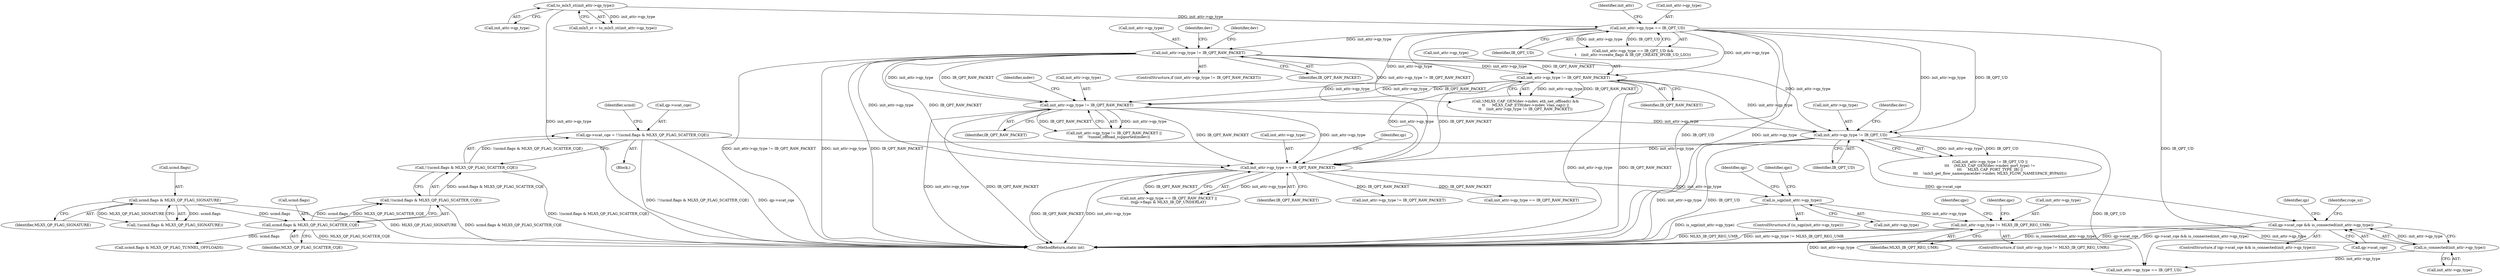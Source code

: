 digraph "0_linux_0625b4ba1a5d4703c7fb01c497bd6c156908af00@API" {
"1000854" [label="(Call,qp->scat_cqe && is_connected(init_attr->qp_type))"];
"1000446" [label="(Call,qp->scat_cqe = !!(ucmd.flags & MLX5_QP_FLAG_SCATTER_CQE))"];
"1000450" [label="(Call,!!(ucmd.flags & MLX5_QP_FLAG_SCATTER_CQE))"];
"1000451" [label="(Call,!(ucmd.flags & MLX5_QP_FLAG_SCATTER_CQE))"];
"1000452" [label="(Call,ucmd.flags & MLX5_QP_FLAG_SCATTER_CQE)"];
"1000441" [label="(Call,ucmd.flags & MLX5_QP_FLAG_SIGNATURE)"];
"1000858" [label="(Call,is_connected(init_attr->qp_type))"];
"1000776" [label="(Call,init_attr->qp_type != MLX5_IB_QPT_REG_UMR)"];
"1000748" [label="(Call,is_sqp(init_attr->qp_type))"];
"1000546" [label="(Call,init_attr->qp_type == IB_QPT_RAW_PACKET)"];
"1000311" [label="(Call,init_attr->qp_type != IB_QPT_RAW_PACKET)"];
"1000281" [label="(Call,init_attr->qp_type == IB_QPT_UD)"];
"1000165" [label="(Call,to_mlx5_st(init_attr->qp_type))"];
"1000495" [label="(Call,init_attr->qp_type != IB_QPT_UD)"];
"1000466" [label="(Call,init_attr->qp_type != IB_QPT_RAW_PACKET)"];
"1000381" [label="(Call,init_attr->qp_type != IB_QPT_RAW_PACKET)"];
"1000285" [label="(Identifier,IB_QPT_UD)"];
"1000780" [label="(Identifier,MLX5_IB_QPT_REG_UMR)"];
"1000859" [label="(Call,init_attr->qp_type)"];
"1000310" [label="(ControlStructure,if (init_attr->qp_type != IB_QPT_RAW_PACKET))"];
"1000854" [label="(Call,qp->scat_cqe && is_connected(init_attr->qp_type))"];
"1000547" [label="(Call,init_attr->qp_type)"];
"1000163" [label="(Call,mlx5_st = to_mlx5_st(init_attr->qp_type))"];
"1000470" [label="(Identifier,IB_QPT_RAW_PACKET)"];
"1000858" [label="(Call,is_connected(init_attr->qp_type))"];
"1000281" [label="(Call,init_attr->qp_type == IB_QPT_UD)"];
"1000748" [label="(Call,is_sqp(init_attr->qp_type))"];
"1000450" [label="(Call,!!(ucmd.flags & MLX5_QP_FLAG_SCATTER_CQE))"];
"1000453" [label="(Call,ucmd.flags)"];
"1000777" [label="(Call,init_attr->qp_type)"];
"1001187" [label="(Call,init_attr->qp_type == IB_QPT_UD)"];
"1000385" [label="(Identifier,IB_QPT_RAW_PACKET)"];
"1000465" [label="(Call,init_attr->qp_type != IB_QPT_RAW_PACKET ||\n\t\t\t    !tunnel_offload_supported(mdev))"];
"1000456" [label="(Identifier,MLX5_QP_FLAG_SCATTER_CQE)"];
"1000796" [label="(Identifier,qpc)"];
"1000318" [label="(Identifier,dev)"];
"1000496" [label="(Call,init_attr->qp_type)"];
"1000447" [label="(Call,qp->scat_cqe)"];
"1000311" [label="(Call,init_attr->qp_type != IB_QPT_RAW_PACKET)"];
"1000288" [label="(Identifier,init_attr)"];
"1000775" [label="(ControlStructure,if (init_attr->qp_type != MLX5_IB_QPT_REG_UMR))"];
"1000466" [label="(Call,init_attr->qp_type != IB_QPT_RAW_PACKET)"];
"1000754" [label="(Identifier,qp)"];
"1000446" [label="(Call,qp->scat_cqe = !!(ucmd.flags & MLX5_QP_FLAG_SCATTER_CQE))"];
"1000866" [label="(Identifier,rcqe_sz)"];
"1001263" [label="(Call,init_attr->qp_type == IB_QPT_RAW_PACKET)"];
"1000315" [label="(Identifier,IB_QPT_RAW_PACKET)"];
"1000550" [label="(Identifier,IB_QPT_RAW_PACKET)"];
"1000776" [label="(Call,init_attr->qp_type != MLX5_IB_QPT_REG_UMR)"];
"1000280" [label="(Call,init_attr->qp_type == IB_QPT_UD &&\n\t    (init_attr->create_flags & IB_QP_CREATE_IPOIB_UD_LSO))"];
"1000495" [label="(Call,init_attr->qp_type != IB_QPT_UD)"];
"1000545" [label="(Call,init_attr->qp_type == IB_QPT_RAW_PACKET ||\n\t\tqp->flags & MLX5_IB_QP_UNDERLAY)"];
"1000166" [label="(Call,init_attr->qp_type)"];
"1000504" [label="(Identifier,dev)"];
"1000165" [label="(Call,to_mlx5_st(init_attr->qp_type))"];
"1000452" [label="(Call,ucmd.flags & MLX5_QP_FLAG_SCATTER_CQE)"];
"1000494" [label="(Call,init_attr->qp_type != IB_QPT_UD ||\n\t\t\t    (MLX5_CAP_GEN(dev->mdev, port_type) !=\n\t\t\t     MLX5_CAP_PORT_TYPE_IB) ||\n\t\t\t    !mlx5_get_flow_namespace(dev->mdev, MLX5_FLOW_NAMESPACE_BYPASS))"];
"1000451" [label="(Call,!(ucmd.flags & MLX5_QP_FLAG_SCATTER_CQE))"];
"1000749" [label="(Call,init_attr->qp_type)"];
"1000546" [label="(Call,init_attr->qp_type == IB_QPT_RAW_PACKET)"];
"1000853" [label="(ControlStructure,if (qp->scat_cqe && is_connected(init_attr->qp_type)))"];
"1000400" [label="(Block,)"];
"1001233" [label="(Call,init_attr->qp_type != IB_QPT_RAW_PACKET)"];
"1000499" [label="(Identifier,IB_QPT_UD)"];
"1000760" [label="(Identifier,qpc)"];
"1001428" [label="(MethodReturn,static int)"];
"1000440" [label="(Call,!(ucmd.flags & MLX5_QP_FLAG_SIGNATURE))"];
"1000458" [label="(Call,ucmd.flags & MLX5_QP_FLAG_TUNNEL_OFFLOADS)"];
"1000312" [label="(Call,init_attr->qp_type)"];
"1000782" [label="(Identifier,qpc)"];
"1000855" [label="(Call,qp->scat_cqe)"];
"1000445" [label="(Identifier,MLX5_QP_FLAG_SIGNATURE)"];
"1000460" [label="(Identifier,ucmd)"];
"1000467" [label="(Call,init_attr->qp_type)"];
"1000442" [label="(Call,ucmd.flags)"];
"1000747" [label="(ControlStructure,if (is_sqp(init_attr->qp_type)))"];
"1000553" [label="(Identifier,qp)"];
"1000381" [label="(Call,init_attr->qp_type != IB_QPT_RAW_PACKET)"];
"1000382" [label="(Call,init_attr->qp_type)"];
"1000368" [label="(Call,!(MLX5_CAP_GEN(dev->mdev, eth_net_offloads) &&\n\t\t      MLX5_CAP_ETH(dev->mdev, vlan_cap)) ||\n\t\t    (init_attr->qp_type != IB_QPT_RAW_PACKET))"];
"1000441" [label="(Call,ucmd.flags & MLX5_QP_FLAG_SIGNATURE)"];
"1000919" [label="(Identifier,qp)"];
"1000473" [label="(Identifier,mdev)"];
"1000328" [label="(Identifier,dev)"];
"1000282" [label="(Call,init_attr->qp_type)"];
"1000854" -> "1000853"  [label="AST: "];
"1000854" -> "1000855"  [label="CFG: "];
"1000854" -> "1000858"  [label="CFG: "];
"1000855" -> "1000854"  [label="AST: "];
"1000858" -> "1000854"  [label="AST: "];
"1000866" -> "1000854"  [label="CFG: "];
"1000919" -> "1000854"  [label="CFG: "];
"1000854" -> "1001428"  [label="DDG: is_connected(init_attr->qp_type)"];
"1000854" -> "1001428"  [label="DDG: qp->scat_cqe"];
"1000854" -> "1001428"  [label="DDG: qp->scat_cqe && is_connected(init_attr->qp_type)"];
"1000446" -> "1000854"  [label="DDG: qp->scat_cqe"];
"1000858" -> "1000854"  [label="DDG: init_attr->qp_type"];
"1000446" -> "1000400"  [label="AST: "];
"1000446" -> "1000450"  [label="CFG: "];
"1000447" -> "1000446"  [label="AST: "];
"1000450" -> "1000446"  [label="AST: "];
"1000460" -> "1000446"  [label="CFG: "];
"1000446" -> "1001428"  [label="DDG: !!(ucmd.flags & MLX5_QP_FLAG_SCATTER_CQE)"];
"1000446" -> "1001428"  [label="DDG: qp->scat_cqe"];
"1000450" -> "1000446"  [label="DDG: !(ucmd.flags & MLX5_QP_FLAG_SCATTER_CQE)"];
"1000450" -> "1000451"  [label="CFG: "];
"1000451" -> "1000450"  [label="AST: "];
"1000450" -> "1001428"  [label="DDG: !(ucmd.flags & MLX5_QP_FLAG_SCATTER_CQE)"];
"1000451" -> "1000450"  [label="DDG: ucmd.flags & MLX5_QP_FLAG_SCATTER_CQE"];
"1000451" -> "1000452"  [label="CFG: "];
"1000452" -> "1000451"  [label="AST: "];
"1000451" -> "1001428"  [label="DDG: ucmd.flags & MLX5_QP_FLAG_SCATTER_CQE"];
"1000452" -> "1000451"  [label="DDG: ucmd.flags"];
"1000452" -> "1000451"  [label="DDG: MLX5_QP_FLAG_SCATTER_CQE"];
"1000452" -> "1000456"  [label="CFG: "];
"1000453" -> "1000452"  [label="AST: "];
"1000456" -> "1000452"  [label="AST: "];
"1000452" -> "1001428"  [label="DDG: MLX5_QP_FLAG_SCATTER_CQE"];
"1000441" -> "1000452"  [label="DDG: ucmd.flags"];
"1000452" -> "1000458"  [label="DDG: ucmd.flags"];
"1000441" -> "1000440"  [label="AST: "];
"1000441" -> "1000445"  [label="CFG: "];
"1000442" -> "1000441"  [label="AST: "];
"1000445" -> "1000441"  [label="AST: "];
"1000440" -> "1000441"  [label="CFG: "];
"1000441" -> "1001428"  [label="DDG: MLX5_QP_FLAG_SIGNATURE"];
"1000441" -> "1000440"  [label="DDG: ucmd.flags"];
"1000441" -> "1000440"  [label="DDG: MLX5_QP_FLAG_SIGNATURE"];
"1000858" -> "1000859"  [label="CFG: "];
"1000859" -> "1000858"  [label="AST: "];
"1000776" -> "1000858"  [label="DDG: init_attr->qp_type"];
"1000858" -> "1001187"  [label="DDG: init_attr->qp_type"];
"1000776" -> "1000775"  [label="AST: "];
"1000776" -> "1000780"  [label="CFG: "];
"1000777" -> "1000776"  [label="AST: "];
"1000780" -> "1000776"  [label="AST: "];
"1000782" -> "1000776"  [label="CFG: "];
"1000796" -> "1000776"  [label="CFG: "];
"1000776" -> "1001428"  [label="DDG: MLX5_IB_QPT_REG_UMR"];
"1000776" -> "1001428"  [label="DDG: init_attr->qp_type != MLX5_IB_QPT_REG_UMR"];
"1000748" -> "1000776"  [label="DDG: init_attr->qp_type"];
"1000776" -> "1001187"  [label="DDG: init_attr->qp_type"];
"1000748" -> "1000747"  [label="AST: "];
"1000748" -> "1000749"  [label="CFG: "];
"1000749" -> "1000748"  [label="AST: "];
"1000754" -> "1000748"  [label="CFG: "];
"1000760" -> "1000748"  [label="CFG: "];
"1000748" -> "1001428"  [label="DDG: is_sqp(init_attr->qp_type)"];
"1000546" -> "1000748"  [label="DDG: init_attr->qp_type"];
"1000546" -> "1000545"  [label="AST: "];
"1000546" -> "1000550"  [label="CFG: "];
"1000547" -> "1000546"  [label="AST: "];
"1000550" -> "1000546"  [label="AST: "];
"1000553" -> "1000546"  [label="CFG: "];
"1000545" -> "1000546"  [label="CFG: "];
"1000546" -> "1001428"  [label="DDG: IB_QPT_RAW_PACKET"];
"1000546" -> "1001428"  [label="DDG: init_attr->qp_type"];
"1000546" -> "1000545"  [label="DDG: init_attr->qp_type"];
"1000546" -> "1000545"  [label="DDG: IB_QPT_RAW_PACKET"];
"1000311" -> "1000546"  [label="DDG: init_attr->qp_type"];
"1000311" -> "1000546"  [label="DDG: IB_QPT_RAW_PACKET"];
"1000281" -> "1000546"  [label="DDG: init_attr->qp_type"];
"1000495" -> "1000546"  [label="DDG: init_attr->qp_type"];
"1000466" -> "1000546"  [label="DDG: init_attr->qp_type"];
"1000466" -> "1000546"  [label="DDG: IB_QPT_RAW_PACKET"];
"1000381" -> "1000546"  [label="DDG: init_attr->qp_type"];
"1000381" -> "1000546"  [label="DDG: IB_QPT_RAW_PACKET"];
"1000546" -> "1001233"  [label="DDG: IB_QPT_RAW_PACKET"];
"1000546" -> "1001263"  [label="DDG: IB_QPT_RAW_PACKET"];
"1000311" -> "1000310"  [label="AST: "];
"1000311" -> "1000315"  [label="CFG: "];
"1000312" -> "1000311"  [label="AST: "];
"1000315" -> "1000311"  [label="AST: "];
"1000318" -> "1000311"  [label="CFG: "];
"1000328" -> "1000311"  [label="CFG: "];
"1000311" -> "1001428"  [label="DDG: init_attr->qp_type"];
"1000311" -> "1001428"  [label="DDG: IB_QPT_RAW_PACKET"];
"1000311" -> "1001428"  [label="DDG: init_attr->qp_type != IB_QPT_RAW_PACKET"];
"1000281" -> "1000311"  [label="DDG: init_attr->qp_type"];
"1000311" -> "1000368"  [label="DDG: init_attr->qp_type != IB_QPT_RAW_PACKET"];
"1000311" -> "1000381"  [label="DDG: init_attr->qp_type"];
"1000311" -> "1000381"  [label="DDG: IB_QPT_RAW_PACKET"];
"1000311" -> "1000466"  [label="DDG: init_attr->qp_type"];
"1000311" -> "1000466"  [label="DDG: IB_QPT_RAW_PACKET"];
"1000311" -> "1000495"  [label="DDG: init_attr->qp_type"];
"1000281" -> "1000280"  [label="AST: "];
"1000281" -> "1000285"  [label="CFG: "];
"1000282" -> "1000281"  [label="AST: "];
"1000285" -> "1000281"  [label="AST: "];
"1000288" -> "1000281"  [label="CFG: "];
"1000280" -> "1000281"  [label="CFG: "];
"1000281" -> "1001428"  [label="DDG: IB_QPT_UD"];
"1000281" -> "1001428"  [label="DDG: init_attr->qp_type"];
"1000281" -> "1000280"  [label="DDG: init_attr->qp_type"];
"1000281" -> "1000280"  [label="DDG: IB_QPT_UD"];
"1000165" -> "1000281"  [label="DDG: init_attr->qp_type"];
"1000281" -> "1000381"  [label="DDG: init_attr->qp_type"];
"1000281" -> "1000466"  [label="DDG: init_attr->qp_type"];
"1000281" -> "1000495"  [label="DDG: init_attr->qp_type"];
"1000281" -> "1000495"  [label="DDG: IB_QPT_UD"];
"1000281" -> "1001187"  [label="DDG: IB_QPT_UD"];
"1000165" -> "1000163"  [label="AST: "];
"1000165" -> "1000166"  [label="CFG: "];
"1000166" -> "1000165"  [label="AST: "];
"1000163" -> "1000165"  [label="CFG: "];
"1000165" -> "1001428"  [label="DDG: init_attr->qp_type"];
"1000165" -> "1000163"  [label="DDG: init_attr->qp_type"];
"1000495" -> "1000494"  [label="AST: "];
"1000495" -> "1000499"  [label="CFG: "];
"1000496" -> "1000495"  [label="AST: "];
"1000499" -> "1000495"  [label="AST: "];
"1000504" -> "1000495"  [label="CFG: "];
"1000494" -> "1000495"  [label="CFG: "];
"1000495" -> "1001428"  [label="DDG: init_attr->qp_type"];
"1000495" -> "1001428"  [label="DDG: IB_QPT_UD"];
"1000495" -> "1000494"  [label="DDG: init_attr->qp_type"];
"1000495" -> "1000494"  [label="DDG: IB_QPT_UD"];
"1000466" -> "1000495"  [label="DDG: init_attr->qp_type"];
"1000381" -> "1000495"  [label="DDG: init_attr->qp_type"];
"1000495" -> "1001187"  [label="DDG: IB_QPT_UD"];
"1000466" -> "1000465"  [label="AST: "];
"1000466" -> "1000470"  [label="CFG: "];
"1000467" -> "1000466"  [label="AST: "];
"1000470" -> "1000466"  [label="AST: "];
"1000473" -> "1000466"  [label="CFG: "];
"1000465" -> "1000466"  [label="CFG: "];
"1000466" -> "1001428"  [label="DDG: init_attr->qp_type"];
"1000466" -> "1001428"  [label="DDG: IB_QPT_RAW_PACKET"];
"1000466" -> "1000465"  [label="DDG: init_attr->qp_type"];
"1000466" -> "1000465"  [label="DDG: IB_QPT_RAW_PACKET"];
"1000381" -> "1000466"  [label="DDG: init_attr->qp_type"];
"1000381" -> "1000466"  [label="DDG: IB_QPT_RAW_PACKET"];
"1000381" -> "1000368"  [label="AST: "];
"1000381" -> "1000385"  [label="CFG: "];
"1000382" -> "1000381"  [label="AST: "];
"1000385" -> "1000381"  [label="AST: "];
"1000368" -> "1000381"  [label="CFG: "];
"1000381" -> "1001428"  [label="DDG: init_attr->qp_type"];
"1000381" -> "1001428"  [label="DDG: IB_QPT_RAW_PACKET"];
"1000381" -> "1000368"  [label="DDG: init_attr->qp_type"];
"1000381" -> "1000368"  [label="DDG: IB_QPT_RAW_PACKET"];
}
